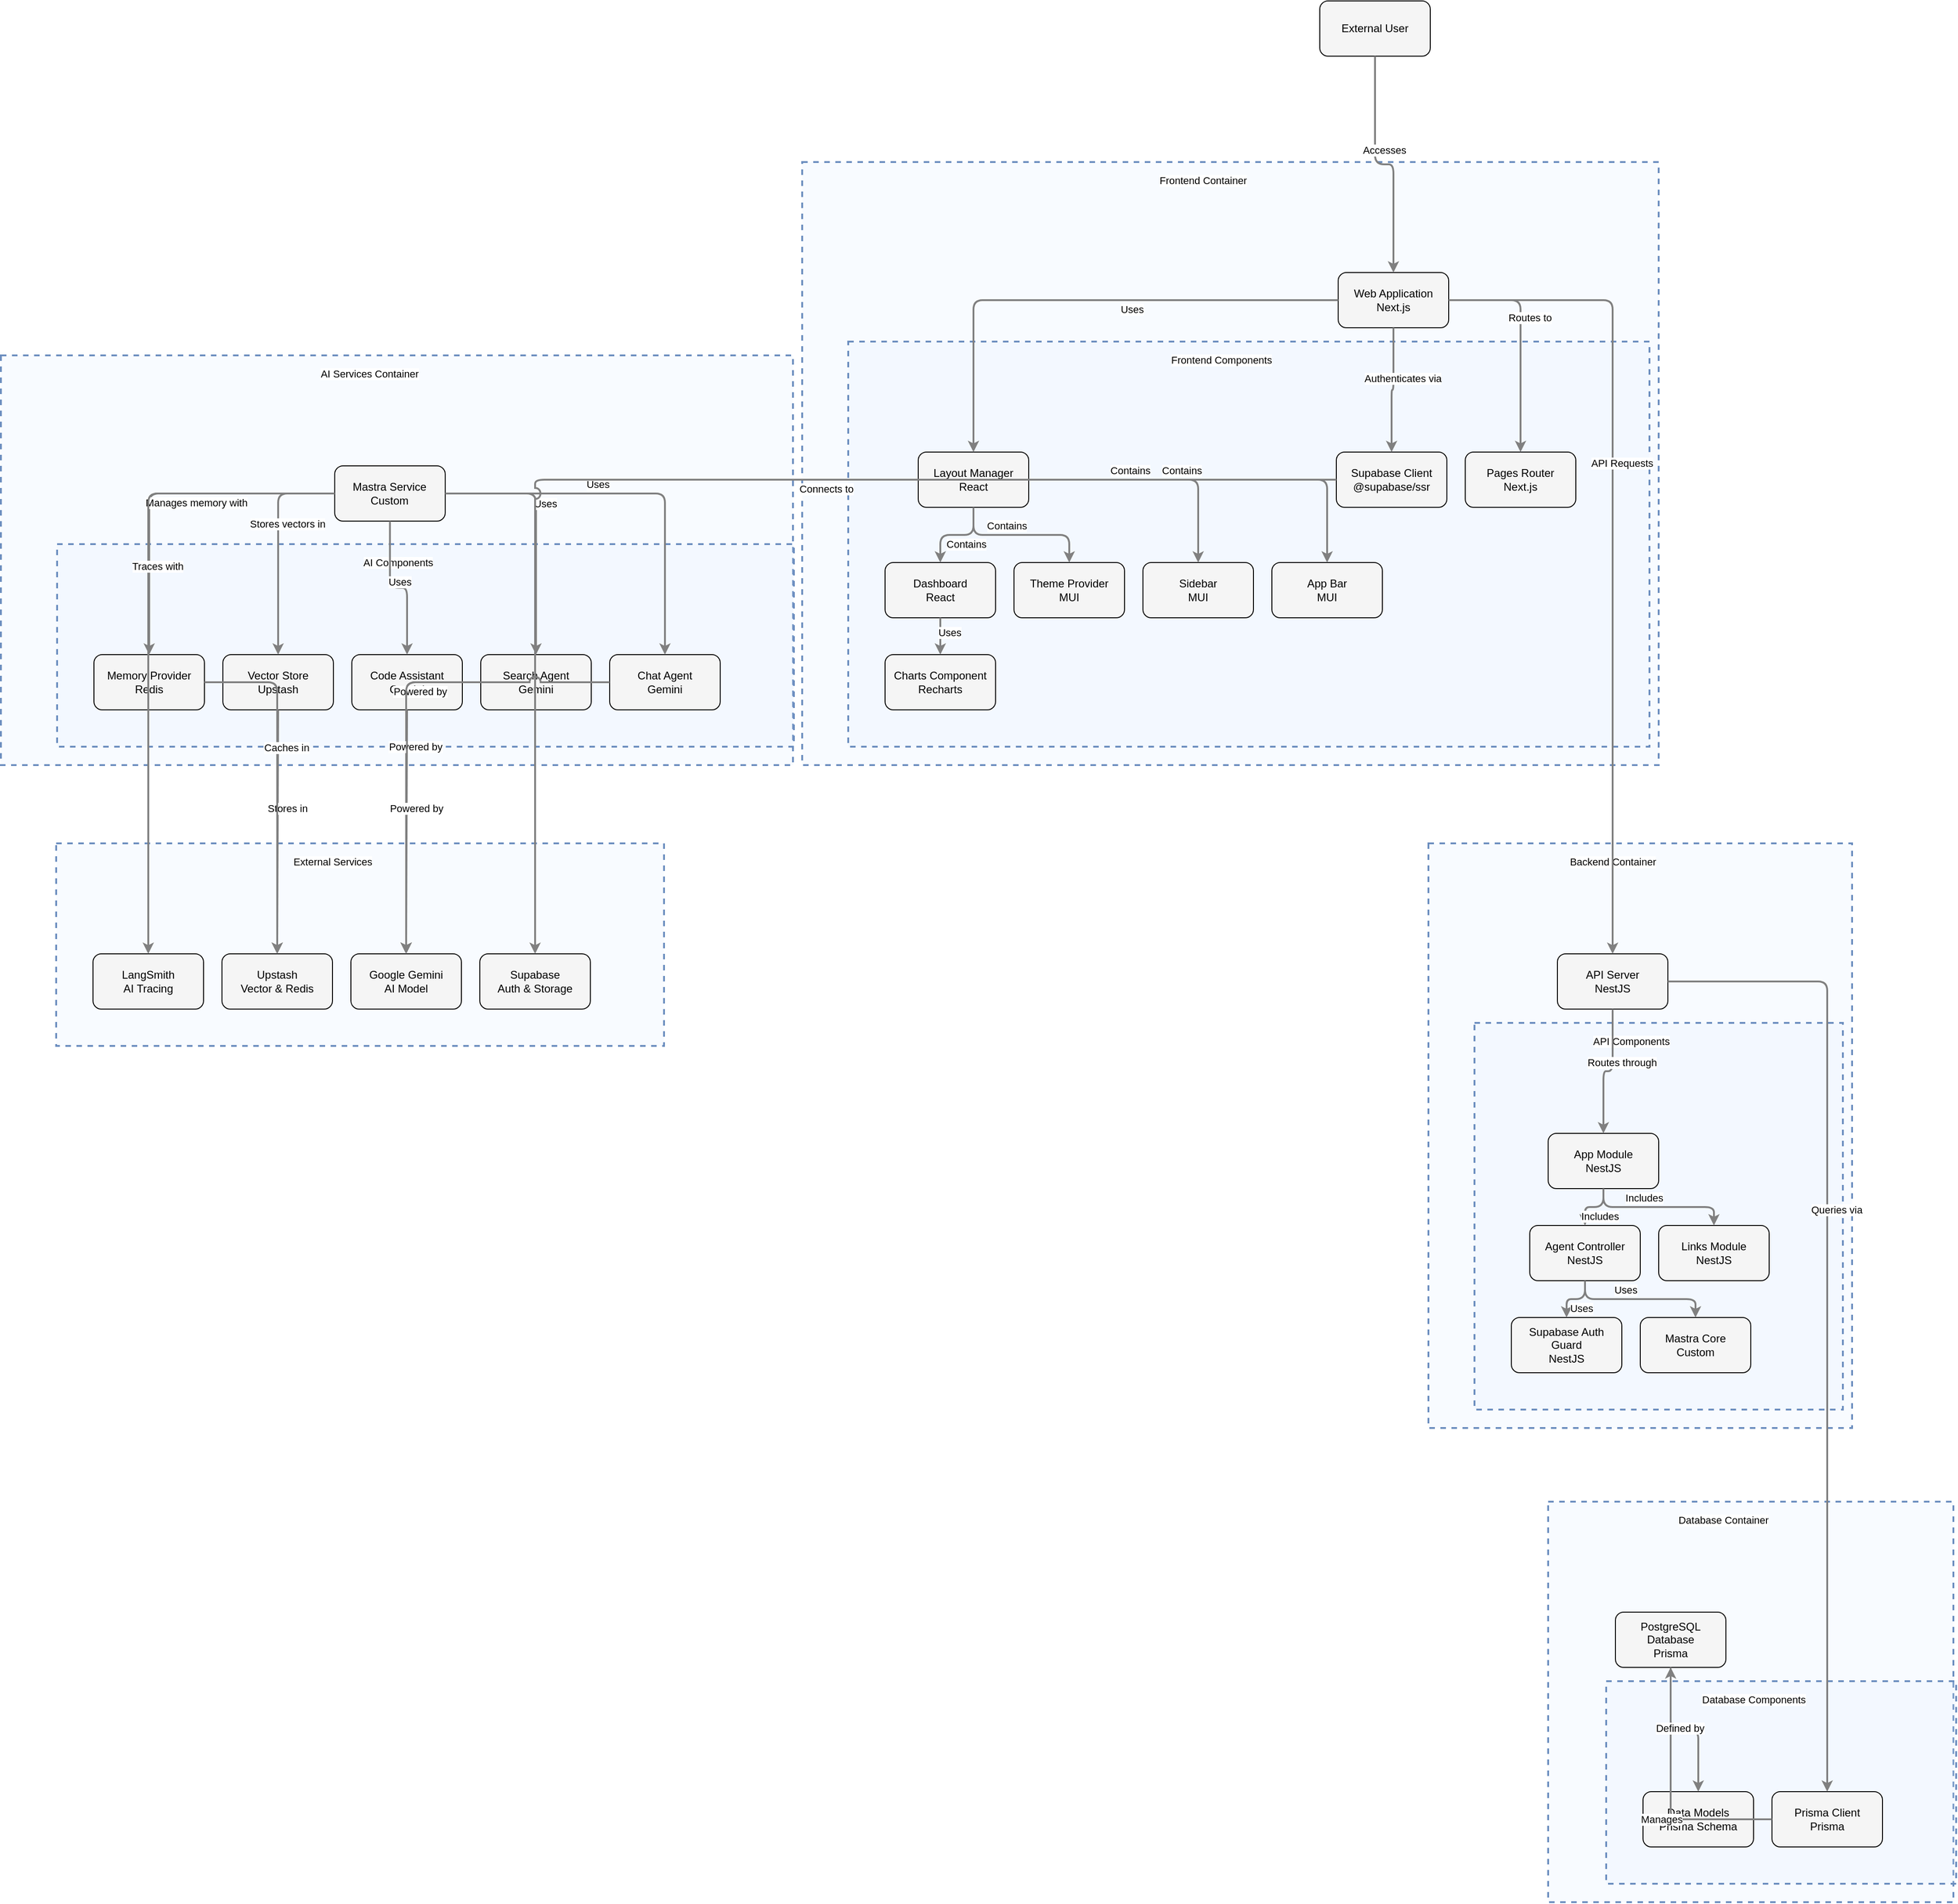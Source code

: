 <?xml version="1.0" encoding="UTF-8"?>
      <mxfile version="14.6.5" type="device">
        <diagram id="codeviz-diagram" name="System Diagram">
          <mxGraphModel dx="1000" dy="1000" grid="1" gridSize="10" guides="1" tooltips="1" connect="1" arrows="1" fold="1" page="1" pageScale="1" pageWidth="1169" pageHeight="827" math="0" shadow="0">
            <root>
              <mxCell id="0"/>
              <mxCell id="1" parent="0"/>
              <mxCell id="subGraph6" value="" style="html=1;whiteSpace=wrap;container=1;fillColor=#dae8fc;strokeColor=#6c8ebf;dashed=1;fillOpacity=20;strokeWidth=2;containerType=none;recursiveResize=0;movable=1;resizable=1;autosize=0;dropTarget=0" vertex="1" parent="subGraph7">
                <mxGeometry x="61" y="205" width="800" height="220" as="geometry"/>
              </mxCell>
              <mxCell id="subGraph6_label" value="AI Components" style="edgeLabel;html=1;align=center;verticalAlign=middle;resizable=0;labelBackgroundColor=white;spacing=5" vertex="1" parent="subGraph7">
                <mxGeometry x="69" y="213" width="724" height="24" as="geometry"/>
              </mxCell>
<mxCell id="subGraph4" value="" style="html=1;whiteSpace=wrap;container=1;fillColor=#dae8fc;strokeColor=#6c8ebf;dashed=1;fillOpacity=20;strokeWidth=2;containerType=none;recursiveResize=0;movable=1;resizable=1;autosize=0;dropTarget=0" vertex="1" parent="subGraph5">
                <mxGeometry x="63" y="195" width="380" height="220" as="geometry"/>
              </mxCell>
              <mxCell id="subGraph4_label" value="Database Components" style="edgeLabel;html=1;align=center;verticalAlign=middle;resizable=0;labelBackgroundColor=white;spacing=5" vertex="1" parent="subGraph5">
                <mxGeometry x="71" y="203" width="304" height="24" as="geometry"/>
              </mxCell>
<mxCell id="subGraph2" value="" style="html=1;whiteSpace=wrap;container=1;fillColor=#dae8fc;strokeColor=#6c8ebf;dashed=1;fillOpacity=20;strokeWidth=2;containerType=none;recursiveResize=0;movable=1;resizable=1;autosize=0;dropTarget=0" vertex="1" parent="subGraph3">
                <mxGeometry x="50" y="195" width="400" height="420" as="geometry"/>
              </mxCell>
              <mxCell id="subGraph2_label" value="API Components" style="edgeLabel;html=1;align=center;verticalAlign=middle;resizable=0;labelBackgroundColor=white;spacing=5" vertex="1" parent="subGraph3">
                <mxGeometry x="58" y="203" width="324" height="24" as="geometry"/>
              </mxCell>
<mxCell id="subGraph0" value="" style="html=1;whiteSpace=wrap;container=1;fillColor=#dae8fc;strokeColor=#6c8ebf;dashed=1;fillOpacity=20;strokeWidth=2;containerType=none;recursiveResize=0;movable=1;resizable=1;autosize=0;dropTarget=0" vertex="1" parent="subGraph1">
                <mxGeometry x="50" y="195" width="870" height="440" as="geometry"/>
              </mxCell>
              <mxCell id="subGraph0_label" value="Frontend Components" style="edgeLabel;html=1;align=center;verticalAlign=middle;resizable=0;labelBackgroundColor=white;spacing=5" vertex="1" parent="subGraph1">
                <mxGeometry x="58" y="203" width="794" height="24" as="geometry"/>
              </mxCell>
<mxCell id="subGraph8" value="" style="html=1;whiteSpace=wrap;container=1;fillColor=#dae8fc;strokeColor=#6c8ebf;dashed=1;fillOpacity=20;strokeWidth=2;containerType=none;recursiveResize=0;movable=1;resizable=1;autosize=0;dropTarget=0" vertex="1" parent="1">
                <mxGeometry x="103" y="927" width="660" height="220" as="geometry"/>
              </mxCell>
              <mxCell id="subGraph8_label" value="External Services" style="edgeLabel;html=1;align=center;verticalAlign=middle;resizable=0;labelBackgroundColor=white;spacing=5" vertex="1" parent="1">
                <mxGeometry x="111" y="935" width="584" height="24" as="geometry"/>
              </mxCell>
<mxCell id="subGraph7" value="" style="html=1;whiteSpace=wrap;container=1;fillColor=#dae8fc;strokeColor=#6c8ebf;dashed=1;fillOpacity=20;strokeWidth=2;containerType=none;recursiveResize=0;movable=1;resizable=1;autosize=0;dropTarget=0" vertex="1" parent="1">
                <mxGeometry x="43" y="397" width="860" height="445" as="geometry"/>
              </mxCell>
              <mxCell id="subGraph7_label" value="AI Services Container" style="edgeLabel;html=1;align=center;verticalAlign=middle;resizable=0;labelBackgroundColor=white;spacing=5" vertex="1" parent="1">
                <mxGeometry x="51" y="405" width="784" height="24" as="geometry"/>
              </mxCell>
<mxCell id="subGraph5" value="" style="html=1;whiteSpace=wrap;container=1;fillColor=#dae8fc;strokeColor=#6c8ebf;dashed=1;fillOpacity=20;strokeWidth=2;containerType=none;recursiveResize=0;movable=1;resizable=1;autosize=0;dropTarget=0" vertex="1" parent="1">
                <mxGeometry x="1723" y="1642" width="440" height="435" as="geometry"/>
              </mxCell>
              <mxCell id="subGraph5_label" value="Database Container" style="edgeLabel;html=1;align=center;verticalAlign=middle;resizable=0;labelBackgroundColor=white;spacing=5" vertex="1" parent="1">
                <mxGeometry x="1731" y="1650" width="364" height="24" as="geometry"/>
              </mxCell>
<mxCell id="subGraph3" value="" style="html=1;whiteSpace=wrap;container=1;fillColor=#dae8fc;strokeColor=#6c8ebf;dashed=1;fillOpacity=20;strokeWidth=2;containerType=none;recursiveResize=0;movable=1;resizable=1;autosize=0;dropTarget=0" vertex="1" parent="1">
                <mxGeometry x="1593" y="927" width="460" height="635" as="geometry"/>
              </mxCell>
              <mxCell id="subGraph3_label" value="Backend Container" style="edgeLabel;html=1;align=center;verticalAlign=middle;resizable=0;labelBackgroundColor=white;spacing=5" vertex="1" parent="1">
                <mxGeometry x="1601" y="935" width="384" height="24" as="geometry"/>
              </mxCell>
<mxCell id="subGraph1" value="" style="html=1;whiteSpace=wrap;container=1;fillColor=#dae8fc;strokeColor=#6c8ebf;dashed=1;fillOpacity=20;strokeWidth=2;containerType=none;recursiveResize=0;movable=1;resizable=1;autosize=0;dropTarget=0" vertex="1" parent="1">
                <mxGeometry x="913" y="187" width="930" height="655" as="geometry"/>
              </mxCell>
              <mxCell id="subGraph1_label" value="Frontend Container" style="edgeLabel;html=1;align=center;verticalAlign=middle;resizable=0;labelBackgroundColor=white;spacing=5" vertex="1" parent="1">
                <mxGeometry x="921" y="195" width="854" height="24" as="geometry"/>
              </mxCell>
              <mxCell id="User" value="External User" style="rounded=1;whiteSpace=wrap;html=1;fillColor=#f5f5f5" vertex="1" parent="1">
                    <mxGeometry x="1475" y="12" width="120" height="60" as="geometry"/>
                  </mxCell>
<mxCell id="WebApp" value="Web Application&lt;br&gt;Next.js" style="rounded=1;whiteSpace=wrap;html=1;fillColor=#f5f5f5" vertex="1" parent="subGraph1">
                    <mxGeometry x="582" y="120" width="120" height="60" as="geometry"/>
                  </mxCell>
<mxCell id="AppLayout" value="Layout Manager&lt;br&gt;React" style="rounded=1;whiteSpace=wrap;html=1;fillColor=#f5f5f5" vertex="1" parent="subGraph0">
                    <mxGeometry x="76" y="120" width="120" height="60" as="geometry"/>
                  </mxCell>
<mxCell id="ThemeProvider" value="Theme Provider&lt;br&gt;MUI" style="rounded=1;whiteSpace=wrap;html=1;fillColor=#f5f5f5" vertex="1" parent="subGraph0">
                    <mxGeometry x="180" y="240" width="120" height="60" as="geometry"/>
                  </mxCell>
<mxCell id="AppBar" value="App Bar&lt;br&gt;MUI" style="rounded=1;whiteSpace=wrap;html=1;fillColor=#f5f5f5" vertex="1" parent="subGraph0">
                    <mxGeometry x="460" y="240" width="120" height="60" as="geometry"/>
                  </mxCell>
<mxCell id="Sidebar" value="Sidebar&lt;br&gt;MUI" style="rounded=1;whiteSpace=wrap;html=1;fillColor=#f5f5f5" vertex="1" parent="subGraph0">
                    <mxGeometry x="320" y="240" width="120" height="60" as="geometry"/>
                  </mxCell>
<mxCell id="Dashboard" value="Dashboard&lt;br&gt;React" style="rounded=1;whiteSpace=wrap;html=1;fillColor=#f5f5f5" vertex="1" parent="subGraph0">
                    <mxGeometry x="40" y="240" width="120" height="60" as="geometry"/>
                  </mxCell>
<mxCell id="Charts" value="Charts Component&lt;br&gt;Recharts" style="rounded=1;whiteSpace=wrap;html=1;fillColor=#f5f5f5" vertex="1" parent="subGraph0">
                    <mxGeometry x="40" y="340" width="120" height="60" as="geometry"/>
                  </mxCell>
<mxCell id="Pages" value="Pages Router&lt;br&gt;Next.js" style="rounded=1;whiteSpace=wrap;html=1;fillColor=#f5f5f5" vertex="1" parent="subGraph0">
                    <mxGeometry x="670" y="120" width="120" height="60" as="geometry"/>
                  </mxCell>
<mxCell id="SupabaseClient" value="Supabase Client&lt;br&gt;@supabase/ssr" style="rounded=1;whiteSpace=wrap;html=1;fillColor=#f5f5f5" vertex="1" parent="subGraph0">
                    <mxGeometry x="530" y="120" width="120" height="60" as="geometry"/>
                  </mxCell>
<mxCell id="NestAPI" value="API Server&lt;br&gt;NestJS" style="rounded=1;whiteSpace=wrap;html=1;fillColor=#f5f5f5" vertex="1" parent="subGraph3">
                    <mxGeometry x="140" y="120" width="120" height="60" as="geometry"/>
                  </mxCell>
<mxCell id="AppModule" value="App Module&lt;br&gt;NestJS" style="rounded=1;whiteSpace=wrap;html=1;fillColor=#f5f5f5" vertex="1" parent="subGraph2">
                    <mxGeometry x="80" y="120" width="120" height="60" as="geometry"/>
                  </mxCell>
<mxCell id="LinksModule" value="Links Module&lt;br&gt;NestJS" style="rounded=1;whiteSpace=wrap;html=1;fillColor=#f5f5f5" vertex="1" parent="subGraph2">
                    <mxGeometry x="200" y="220" width="120" height="60" as="geometry"/>
                  </mxCell>
<mxCell id="AgentController" value="Agent Controller&lt;br&gt;NestJS" style="rounded=1;whiteSpace=wrap;html=1;fillColor=#f5f5f5" vertex="1" parent="subGraph2">
                    <mxGeometry x="60" y="220" width="120" height="60" as="geometry"/>
                  </mxCell>
<mxCell id="MastraCore" value="Mastra Core&lt;br&gt;Custom" style="rounded=1;whiteSpace=wrap;html=1;fillColor=#f5f5f5" vertex="1" parent="subGraph2">
                    <mxGeometry x="180" y="320" width="120" height="60" as="geometry"/>
                  </mxCell>
<mxCell id="AuthGuard" value="Supabase Auth Guard&lt;br&gt;NestJS" style="rounded=1;whiteSpace=wrap;html=1;fillColor=#f5f5f5" vertex="1" parent="subGraph2">
                    <mxGeometry x="40" y="320" width="120" height="60" as="geometry"/>
                  </mxCell>
<mxCell id="PostgresDB" value="PostgreSQL Database&lt;br&gt;Prisma" style="rounded=1;whiteSpace=wrap;html=1;fillColor=#f5f5f5" vertex="1" parent="subGraph5">
                    <mxGeometry x="73" y="120" width="120" height="60" as="geometry"/>
                  </mxCell>
<mxCell id="PrismaClient" value="Prisma Client&lt;br&gt;Prisma" style="rounded=1;whiteSpace=wrap;html=1;fillColor=#f5f5f5" vertex="1" parent="subGraph4">
                    <mxGeometry x="180" y="120" width="120" height="60" as="geometry"/>
                  </mxCell>
<mxCell id="Models" value="Data Models&lt;br&gt;Prisma Schema" style="rounded=1;whiteSpace=wrap;html=1;fillColor=#f5f5f5" vertex="1" parent="subGraph4">
                    <mxGeometry x="40" y="120" width="120" height="60" as="geometry"/>
                  </mxCell>
<mxCell id="MastraService" value="Mastra Service&lt;br&gt;Custom" style="rounded=1;whiteSpace=wrap;html=1;fillColor=#f5f5f5" vertex="1" parent="subGraph7">
                    <mxGeometry x="362.429" y="120" width="120" height="60" as="geometry"/>
                  </mxCell>
<mxCell id="ChatAgent" value="Chat Agent&lt;br&gt;Gemini" style="rounded=1;whiteSpace=wrap;html=1;fillColor=#f5f5f5" vertex="1" parent="subGraph6">
                    <mxGeometry x="600" y="120" width="120" height="60" as="geometry"/>
                  </mxCell>
<mxCell id="SearchAgent" value="Search Agent&lt;br&gt;Gemini" style="rounded=1;whiteSpace=wrap;html=1;fillColor=#f5f5f5" vertex="1" parent="subGraph6">
                    <mxGeometry x="460" y="120" width="120" height="60" as="geometry"/>
                  </mxCell>
<mxCell id="CodeAgent" value="Code Assistant&lt;br&gt;Gemini" style="rounded=1;whiteSpace=wrap;html=1;fillColor=#f5f5f5" vertex="1" parent="subGraph6">
                    <mxGeometry x="320" y="120" width="120" height="60" as="geometry"/>
                  </mxCell>
<mxCell id="VectorStore" value="Vector Store&lt;br&gt;Upstash" style="rounded=1;whiteSpace=wrap;html=1;fillColor=#f5f5f5" vertex="1" parent="subGraph6">
                    <mxGeometry x="180" y="120" width="120" height="60" as="geometry"/>
                  </mxCell>
<mxCell id="MemoryProvider" value="Memory Provider&lt;br&gt;Redis" style="rounded=1;whiteSpace=wrap;html=1;fillColor=#f5f5f5" vertex="1" parent="subGraph6">
                    <mxGeometry x="40" y="120" width="120" height="60" as="geometry"/>
                  </mxCell>
<mxCell id="Supabase" value="Supabase&lt;br&gt;Auth &amp;amp; Storage" style="rounded=1;whiteSpace=wrap;html=1;fillColor=#f5f5f5" vertex="1" parent="subGraph8">
                    <mxGeometry x="460" y="120" width="120" height="60" as="geometry"/>
                  </mxCell>
<mxCell id="Upstash" value="Upstash&lt;br&gt;Vector &amp;amp; Redis" style="rounded=1;whiteSpace=wrap;html=1;fillColor=#f5f5f5" vertex="1" parent="subGraph8">
                    <mxGeometry x="180" y="120" width="120" height="60" as="geometry"/>
                  </mxCell>
<mxCell id="LangSmith" value="LangSmith&lt;br&gt;AI Tracing" style="rounded=1;whiteSpace=wrap;html=1;fillColor=#f5f5f5" vertex="1" parent="subGraph8">
                    <mxGeometry x="40" y="120" width="120" height="60" as="geometry"/>
                  </mxCell>
<mxCell id="Gemini" value="Google Gemini&lt;br&gt;AI Model" style="rounded=1;whiteSpace=wrap;html=1;fillColor=#f5f5f5" vertex="1" parent="subGraph8">
                    <mxGeometry x="320" y="120" width="120" height="60" as="geometry"/>
                  </mxCell>
              <mxCell id="edge-L_User_WebApp_0" style="edgeStyle=orthogonalEdgeStyle;rounded=1;orthogonalLoop=1;jettySize=auto;html=1;strokeColor=#808080;strokeWidth=2;jumpStyle=arc;jumpSize=10;spacing=15;labelBackgroundColor=white;labelBorderColor=none" edge="1" parent="1" source="User" target="WebApp">
                  <mxGeometry relative="1" as="geometry"/>
                </mxCell>
                <mxCell id="edge-L_User_WebApp_0_label" value="Accesses" style="edgeLabel;html=1;align=center;verticalAlign=middle;resizable=0;points=[];" vertex="1" connectable="0" parent="edge-L_User_WebApp_0">
                  <mxGeometry x="-0.2" y="10" relative="1" as="geometry">
                    <mxPoint as="offset"/>
                  </mxGeometry>
                </mxCell>
<mxCell id="edge-L_WebApp_AppLayout_1" style="edgeStyle=orthogonalEdgeStyle;rounded=1;orthogonalLoop=1;jettySize=auto;html=1;strokeColor=#808080;strokeWidth=2;jumpStyle=arc;jumpSize=10;spacing=15;labelBackgroundColor=white;labelBorderColor=none" edge="1" parent="1" source="WebApp" target="AppLayout">
                  <mxGeometry relative="1" as="geometry"/>
                </mxCell>
                <mxCell id="edge-L_WebApp_AppLayout_1_label" value="Uses" style="edgeLabel;html=1;align=center;verticalAlign=middle;resizable=0;points=[];" vertex="1" connectable="0" parent="edge-L_WebApp_AppLayout_1">
                  <mxGeometry x="-0.2" y="10" relative="1" as="geometry">
                    <mxPoint as="offset"/>
                  </mxGeometry>
                </mxCell>
<mxCell id="edge-L_AppLayout_ThemeProvider_2" style="edgeStyle=orthogonalEdgeStyle;rounded=1;orthogonalLoop=1;jettySize=auto;html=1;strokeColor=#808080;strokeWidth=2;jumpStyle=arc;jumpSize=10;spacing=15;labelBackgroundColor=white;labelBorderColor=none" edge="1" parent="1" source="AppLayout" target="ThemeProvider">
                  <mxGeometry relative="1" as="geometry"/>
                </mxCell>
                <mxCell id="edge-L_AppLayout_ThemeProvider_2_label" value="Contains" style="edgeLabel;html=1;align=center;verticalAlign=middle;resizable=0;points=[];" vertex="1" connectable="0" parent="edge-L_AppLayout_ThemeProvider_2">
                  <mxGeometry x="-0.2" y="10" relative="1" as="geometry">
                    <mxPoint as="offset"/>
                  </mxGeometry>
                </mxCell>
<mxCell id="edge-L_AppLayout_AppBar_3" style="edgeStyle=orthogonalEdgeStyle;rounded=1;orthogonalLoop=1;jettySize=auto;html=1;strokeColor=#808080;strokeWidth=2;jumpStyle=arc;jumpSize=10;spacing=15;labelBackgroundColor=white;labelBorderColor=none" edge="1" parent="1" source="AppLayout" target="AppBar">
                  <mxGeometry relative="1" as="geometry"/>
                </mxCell>
                <mxCell id="edge-L_AppLayout_AppBar_3_label" value="Contains" style="edgeLabel;html=1;align=center;verticalAlign=middle;resizable=0;points=[];" vertex="1" connectable="0" parent="edge-L_AppLayout_AppBar_3">
                  <mxGeometry x="-0.2" y="10" relative="1" as="geometry">
                    <mxPoint as="offset"/>
                  </mxGeometry>
                </mxCell>
<mxCell id="edge-L_AppLayout_Sidebar_4" style="edgeStyle=orthogonalEdgeStyle;rounded=1;orthogonalLoop=1;jettySize=auto;html=1;strokeColor=#808080;strokeWidth=2;jumpStyle=arc;jumpSize=10;spacing=15;labelBackgroundColor=white;labelBorderColor=none" edge="1" parent="1" source="AppLayout" target="Sidebar">
                  <mxGeometry relative="1" as="geometry"/>
                </mxCell>
                <mxCell id="edge-L_AppLayout_Sidebar_4_label" value="Contains" style="edgeLabel;html=1;align=center;verticalAlign=middle;resizable=0;points=[];" vertex="1" connectable="0" parent="edge-L_AppLayout_Sidebar_4">
                  <mxGeometry x="-0.2" y="10" relative="1" as="geometry">
                    <mxPoint as="offset"/>
                  </mxGeometry>
                </mxCell>
<mxCell id="edge-L_AppLayout_Dashboard_5" style="edgeStyle=orthogonalEdgeStyle;rounded=1;orthogonalLoop=1;jettySize=auto;html=1;strokeColor=#808080;strokeWidth=2;jumpStyle=arc;jumpSize=10;spacing=15;labelBackgroundColor=white;labelBorderColor=none" edge="1" parent="1" source="AppLayout" target="Dashboard">
                  <mxGeometry relative="1" as="geometry"/>
                </mxCell>
                <mxCell id="edge-L_AppLayout_Dashboard_5_label" value="Contains" style="edgeLabel;html=1;align=center;verticalAlign=middle;resizable=0;points=[];" vertex="1" connectable="0" parent="edge-L_AppLayout_Dashboard_5">
                  <mxGeometry x="-0.2" y="10" relative="1" as="geometry">
                    <mxPoint as="offset"/>
                  </mxGeometry>
                </mxCell>
<mxCell id="edge-L_Dashboard_Charts_6" style="edgeStyle=orthogonalEdgeStyle;rounded=1;orthogonalLoop=1;jettySize=auto;html=1;strokeColor=#808080;strokeWidth=2;jumpStyle=arc;jumpSize=10;spacing=15;labelBackgroundColor=white;labelBorderColor=none" edge="1" parent="1" source="Dashboard" target="Charts">
                  <mxGeometry relative="1" as="geometry"/>
                </mxCell>
                <mxCell id="edge-L_Dashboard_Charts_6_label" value="Uses" style="edgeLabel;html=1;align=center;verticalAlign=middle;resizable=0;points=[];" vertex="1" connectable="0" parent="edge-L_Dashboard_Charts_6">
                  <mxGeometry x="-0.2" y="10" relative="1" as="geometry">
                    <mxPoint as="offset"/>
                  </mxGeometry>
                </mxCell>
<mxCell id="edge-L_WebApp_Pages_7" style="edgeStyle=orthogonalEdgeStyle;rounded=1;orthogonalLoop=1;jettySize=auto;html=1;strokeColor=#808080;strokeWidth=2;jumpStyle=arc;jumpSize=10;spacing=15;labelBackgroundColor=white;labelBorderColor=none" edge="1" parent="1" source="WebApp" target="Pages">
                  <mxGeometry relative="1" as="geometry"/>
                </mxCell>
                <mxCell id="edge-L_WebApp_Pages_7_label" value="Routes to" style="edgeLabel;html=1;align=center;verticalAlign=middle;resizable=0;points=[];" vertex="1" connectable="0" parent="edge-L_WebApp_Pages_7">
                  <mxGeometry x="-0.2" y="10" relative="1" as="geometry">
                    <mxPoint as="offset"/>
                  </mxGeometry>
                </mxCell>
<mxCell id="edge-L_WebApp_SupabaseClient_8" style="edgeStyle=orthogonalEdgeStyle;rounded=1;orthogonalLoop=1;jettySize=auto;html=1;strokeColor=#808080;strokeWidth=2;jumpStyle=arc;jumpSize=10;spacing=15;labelBackgroundColor=white;labelBorderColor=none" edge="1" parent="1" source="WebApp" target="SupabaseClient">
                  <mxGeometry relative="1" as="geometry"/>
                </mxCell>
                <mxCell id="edge-L_WebApp_SupabaseClient_8_label" value="Authenticates via" style="edgeLabel;html=1;align=center;verticalAlign=middle;resizable=0;points=[];" vertex="1" connectable="0" parent="edge-L_WebApp_SupabaseClient_8">
                  <mxGeometry x="-0.2" y="10" relative="1" as="geometry">
                    <mxPoint as="offset"/>
                  </mxGeometry>
                </mxCell>
<mxCell id="edge-L_WebApp_NestAPI_9" style="edgeStyle=orthogonalEdgeStyle;rounded=1;orthogonalLoop=1;jettySize=auto;html=1;strokeColor=#808080;strokeWidth=2;jumpStyle=arc;jumpSize=10;spacing=15;labelBackgroundColor=white;labelBorderColor=none" edge="1" parent="1" source="WebApp" target="NestAPI">
                  <mxGeometry relative="1" as="geometry"/>
                </mxCell>
                <mxCell id="edge-L_WebApp_NestAPI_9_label" value="API Requests" style="edgeLabel;html=1;align=center;verticalAlign=middle;resizable=0;points=[];" vertex="1" connectable="0" parent="edge-L_WebApp_NestAPI_9">
                  <mxGeometry x="-0.2" y="10" relative="1" as="geometry">
                    <mxPoint as="offset"/>
                  </mxGeometry>
                </mxCell>
<mxCell id="edge-L_NestAPI_AppModule_10" style="edgeStyle=orthogonalEdgeStyle;rounded=1;orthogonalLoop=1;jettySize=auto;html=1;strokeColor=#808080;strokeWidth=2;jumpStyle=arc;jumpSize=10;spacing=15;labelBackgroundColor=white;labelBorderColor=none" edge="1" parent="1" source="NestAPI" target="AppModule">
                  <mxGeometry relative="1" as="geometry"/>
                </mxCell>
                <mxCell id="edge-L_NestAPI_AppModule_10_label" value="Routes through" style="edgeLabel;html=1;align=center;verticalAlign=middle;resizable=0;points=[];" vertex="1" connectable="0" parent="edge-L_NestAPI_AppModule_10">
                  <mxGeometry x="-0.2" y="10" relative="1" as="geometry">
                    <mxPoint as="offset"/>
                  </mxGeometry>
                </mxCell>
<mxCell id="edge-L_AppModule_LinksModule_11" style="edgeStyle=orthogonalEdgeStyle;rounded=1;orthogonalLoop=1;jettySize=auto;html=1;strokeColor=#808080;strokeWidth=2;jumpStyle=arc;jumpSize=10;spacing=15;labelBackgroundColor=white;labelBorderColor=none" edge="1" parent="1" source="AppModule" target="LinksModule">
                  <mxGeometry relative="1" as="geometry"/>
                </mxCell>
                <mxCell id="edge-L_AppModule_LinksModule_11_label" value="Includes" style="edgeLabel;html=1;align=center;verticalAlign=middle;resizable=0;points=[];" vertex="1" connectable="0" parent="edge-L_AppModule_LinksModule_11">
                  <mxGeometry x="-0.2" y="10" relative="1" as="geometry">
                    <mxPoint as="offset"/>
                  </mxGeometry>
                </mxCell>
<mxCell id="edge-L_AppModule_AgentController_12" style="edgeStyle=orthogonalEdgeStyle;rounded=1;orthogonalLoop=1;jettySize=auto;html=1;strokeColor=#808080;strokeWidth=2;jumpStyle=arc;jumpSize=10;spacing=15;labelBackgroundColor=white;labelBorderColor=none" edge="1" parent="1" source="AppModule" target="AgentController">
                  <mxGeometry relative="1" as="geometry"/>
                </mxCell>
                <mxCell id="edge-L_AppModule_AgentController_12_label" value="Includes" style="edgeLabel;html=1;align=center;verticalAlign=middle;resizable=0;points=[];" vertex="1" connectable="0" parent="edge-L_AppModule_AgentController_12">
                  <mxGeometry x="-0.2" y="10" relative="1" as="geometry">
                    <mxPoint as="offset"/>
                  </mxGeometry>
                </mxCell>
<mxCell id="edge-L_AgentController_AuthGuard_13" style="edgeStyle=orthogonalEdgeStyle;rounded=1;orthogonalLoop=1;jettySize=auto;html=1;strokeColor=#808080;strokeWidth=2;jumpStyle=arc;jumpSize=10;spacing=15;labelBackgroundColor=white;labelBorderColor=none" edge="1" parent="1" source="AgentController" target="AuthGuard">
                  <mxGeometry relative="1" as="geometry"/>
                </mxCell>
                <mxCell id="edge-L_AgentController_AuthGuard_13_label" value="Uses" style="edgeLabel;html=1;align=center;verticalAlign=middle;resizable=0;points=[];" vertex="1" connectable="0" parent="edge-L_AgentController_AuthGuard_13">
                  <mxGeometry x="-0.2" y="10" relative="1" as="geometry">
                    <mxPoint as="offset"/>
                  </mxGeometry>
                </mxCell>
<mxCell id="edge-L_AgentController_MastraCore_14" style="edgeStyle=orthogonalEdgeStyle;rounded=1;orthogonalLoop=1;jettySize=auto;html=1;strokeColor=#808080;strokeWidth=2;jumpStyle=arc;jumpSize=10;spacing=15;labelBackgroundColor=white;labelBorderColor=none" edge="1" parent="1" source="AgentController" target="MastraCore">
                  <mxGeometry relative="1" as="geometry"/>
                </mxCell>
                <mxCell id="edge-L_AgentController_MastraCore_14_label" value="Uses" style="edgeLabel;html=1;align=center;verticalAlign=middle;resizable=0;points=[];" vertex="1" connectable="0" parent="edge-L_AgentController_MastraCore_14">
                  <mxGeometry x="-0.2" y="10" relative="1" as="geometry">
                    <mxPoint as="offset"/>
                  </mxGeometry>
                </mxCell>
<mxCell id="edge-L_NestAPI_PrismaClient_15" style="edgeStyle=orthogonalEdgeStyle;rounded=1;orthogonalLoop=1;jettySize=auto;html=1;strokeColor=#808080;strokeWidth=2;jumpStyle=arc;jumpSize=10;spacing=15;labelBackgroundColor=white;labelBorderColor=none" edge="1" parent="1" source="NestAPI" target="PrismaClient">
                  <mxGeometry relative="1" as="geometry"/>
                </mxCell>
                <mxCell id="edge-L_NestAPI_PrismaClient_15_label" value="Queries via" style="edgeLabel;html=1;align=center;verticalAlign=middle;resizable=0;points=[];" vertex="1" connectable="0" parent="edge-L_NestAPI_PrismaClient_15">
                  <mxGeometry x="-0.2" y="10" relative="1" as="geometry">
                    <mxPoint as="offset"/>
                  </mxGeometry>
                </mxCell>
<mxCell id="edge-L_PrismaClient_PostgresDB_16" style="edgeStyle=orthogonalEdgeStyle;rounded=1;orthogonalLoop=1;jettySize=auto;html=1;strokeColor=#808080;strokeWidth=2;jumpStyle=arc;jumpSize=10;spacing=15;labelBackgroundColor=white;labelBorderColor=none" edge="1" parent="1" source="PrismaClient" target="PostgresDB">
                  <mxGeometry relative="1" as="geometry"/>
                </mxCell>
                <mxCell id="edge-L_PrismaClient_PostgresDB_16_label" value="Manages" style="edgeLabel;html=1;align=center;verticalAlign=middle;resizable=0;points=[];" vertex="1" connectable="0" parent="edge-L_PrismaClient_PostgresDB_16">
                  <mxGeometry x="-0.2" y="10" relative="1" as="geometry">
                    <mxPoint as="offset"/>
                  </mxGeometry>
                </mxCell>
<mxCell id="edge-L_PostgresDB_Models_17" style="edgeStyle=orthogonalEdgeStyle;rounded=1;orthogonalLoop=1;jettySize=auto;html=1;strokeColor=#808080;strokeWidth=2;jumpStyle=arc;jumpSize=10;spacing=15;labelBackgroundColor=white;labelBorderColor=none" edge="1" parent="1" source="PostgresDB" target="Models">
                  <mxGeometry relative="1" as="geometry"/>
                </mxCell>
                <mxCell id="edge-L_PostgresDB_Models_17_label" value="Defined by" style="edgeLabel;html=1;align=center;verticalAlign=middle;resizable=0;points=[];" vertex="1" connectable="0" parent="edge-L_PostgresDB_Models_17">
                  <mxGeometry x="-0.2" y="10" relative="1" as="geometry">
                    <mxPoint as="offset"/>
                  </mxGeometry>
                </mxCell>
<mxCell id="edge-L_MastraService_ChatAgent_18" style="edgeStyle=orthogonalEdgeStyle;rounded=1;orthogonalLoop=1;jettySize=auto;html=1;strokeColor=#808080;strokeWidth=2;jumpStyle=arc;jumpSize=10;spacing=15;labelBackgroundColor=white;labelBorderColor=none" edge="1" parent="1" source="MastraService" target="ChatAgent">
                  <mxGeometry relative="1" as="geometry"/>
                </mxCell>
                <mxCell id="edge-L_MastraService_ChatAgent_18_label" value="Uses" style="edgeLabel;html=1;align=center;verticalAlign=middle;resizable=0;points=[];" vertex="1" connectable="0" parent="edge-L_MastraService_ChatAgent_18">
                  <mxGeometry x="-0.2" y="10" relative="1" as="geometry">
                    <mxPoint as="offset"/>
                  </mxGeometry>
                </mxCell>
<mxCell id="edge-L_MastraService_SearchAgent_19" style="edgeStyle=orthogonalEdgeStyle;rounded=1;orthogonalLoop=1;jettySize=auto;html=1;strokeColor=#808080;strokeWidth=2;jumpStyle=arc;jumpSize=10;spacing=15;labelBackgroundColor=white;labelBorderColor=none" edge="1" parent="1" source="MastraService" target="SearchAgent">
                  <mxGeometry relative="1" as="geometry"/>
                </mxCell>
                <mxCell id="edge-L_MastraService_SearchAgent_19_label" value="Uses" style="edgeLabel;html=1;align=center;verticalAlign=middle;resizable=0;points=[];" vertex="1" connectable="0" parent="edge-L_MastraService_SearchAgent_19">
                  <mxGeometry x="-0.2" y="10" relative="1" as="geometry">
                    <mxPoint as="offset"/>
                  </mxGeometry>
                </mxCell>
<mxCell id="edge-L_MastraService_CodeAgent_20" style="edgeStyle=orthogonalEdgeStyle;rounded=1;orthogonalLoop=1;jettySize=auto;html=1;strokeColor=#808080;strokeWidth=2;jumpStyle=arc;jumpSize=10;spacing=15;labelBackgroundColor=white;labelBorderColor=none" edge="1" parent="1" source="MastraService" target="CodeAgent">
                  <mxGeometry relative="1" as="geometry"/>
                </mxCell>
                <mxCell id="edge-L_MastraService_CodeAgent_20_label" value="Uses" style="edgeLabel;html=1;align=center;verticalAlign=middle;resizable=0;points=[];" vertex="1" connectable="0" parent="edge-L_MastraService_CodeAgent_20">
                  <mxGeometry x="-0.2" y="10" relative="1" as="geometry">
                    <mxPoint as="offset"/>
                  </mxGeometry>
                </mxCell>
<mxCell id="edge-L_MastraService_VectorStore_21" style="edgeStyle=orthogonalEdgeStyle;rounded=1;orthogonalLoop=1;jettySize=auto;html=1;strokeColor=#808080;strokeWidth=2;jumpStyle=arc;jumpSize=10;spacing=15;labelBackgroundColor=white;labelBorderColor=none" edge="1" parent="1" source="MastraService" target="VectorStore">
                  <mxGeometry relative="1" as="geometry"/>
                </mxCell>
                <mxCell id="edge-L_MastraService_VectorStore_21_label" value="Stores vectors in" style="edgeLabel;html=1;align=center;verticalAlign=middle;resizable=0;points=[];" vertex="1" connectable="0" parent="edge-L_MastraService_VectorStore_21">
                  <mxGeometry x="-0.2" y="10" relative="1" as="geometry">
                    <mxPoint as="offset"/>
                  </mxGeometry>
                </mxCell>
<mxCell id="edge-L_MastraService_MemoryProvider_22" style="edgeStyle=orthogonalEdgeStyle;rounded=1;orthogonalLoop=1;jettySize=auto;html=1;strokeColor=#808080;strokeWidth=2;jumpStyle=arc;jumpSize=10;spacing=15;labelBackgroundColor=white;labelBorderColor=none" edge="1" parent="1" source="MastraService" target="MemoryProvider">
                  <mxGeometry relative="1" as="geometry"/>
                </mxCell>
                <mxCell id="edge-L_MastraService_MemoryProvider_22_label" value="Manages memory with" style="edgeLabel;html=1;align=center;verticalAlign=middle;resizable=0;points=[];" vertex="1" connectable="0" parent="edge-L_MastraService_MemoryProvider_22">
                  <mxGeometry x="-0.2" y="10" relative="1" as="geometry">
                    <mxPoint as="offset"/>
                  </mxGeometry>
                </mxCell>
<mxCell id="edge-L_SupabaseClient_Supabase_23" style="edgeStyle=orthogonalEdgeStyle;rounded=1;orthogonalLoop=1;jettySize=auto;html=1;strokeColor=#808080;strokeWidth=2;jumpStyle=arc;jumpSize=10;spacing=15;labelBackgroundColor=white;labelBorderColor=none" edge="1" parent="1" source="SupabaseClient" target="Supabase">
                  <mxGeometry relative="1" as="geometry"/>
                </mxCell>
                <mxCell id="edge-L_SupabaseClient_Supabase_23_label" value="Connects to" style="edgeLabel;html=1;align=center;verticalAlign=middle;resizable=0;points=[];" vertex="1" connectable="0" parent="edge-L_SupabaseClient_Supabase_23">
                  <mxGeometry x="-0.2" y="10" relative="1" as="geometry">
                    <mxPoint as="offset"/>
                  </mxGeometry>
                </mxCell>
<mxCell id="edge-L_VectorStore_Upstash_24" style="edgeStyle=orthogonalEdgeStyle;rounded=1;orthogonalLoop=1;jettySize=auto;html=1;strokeColor=#808080;strokeWidth=2;jumpStyle=arc;jumpSize=10;spacing=15;labelBackgroundColor=white;labelBorderColor=none" edge="1" parent="1" source="VectorStore" target="Upstash">
                  <mxGeometry relative="1" as="geometry"/>
                </mxCell>
                <mxCell id="edge-L_VectorStore_Upstash_24_label" value="Stores in" style="edgeLabel;html=1;align=center;verticalAlign=middle;resizable=0;points=[];" vertex="1" connectable="0" parent="edge-L_VectorStore_Upstash_24">
                  <mxGeometry x="-0.2" y="10" relative="1" as="geometry">
                    <mxPoint as="offset"/>
                  </mxGeometry>
                </mxCell>
<mxCell id="edge-L_MemoryProvider_Upstash_25" style="edgeStyle=orthogonalEdgeStyle;rounded=1;orthogonalLoop=1;jettySize=auto;html=1;strokeColor=#808080;strokeWidth=2;jumpStyle=arc;jumpSize=10;spacing=15;labelBackgroundColor=white;labelBorderColor=none" edge="1" parent="1" source="MemoryProvider" target="Upstash">
                  <mxGeometry relative="1" as="geometry"/>
                </mxCell>
                <mxCell id="edge-L_MemoryProvider_Upstash_25_label" value="Caches in" style="edgeLabel;html=1;align=center;verticalAlign=middle;resizable=0;points=[];" vertex="1" connectable="0" parent="edge-L_MemoryProvider_Upstash_25">
                  <mxGeometry x="-0.2" y="10" relative="1" as="geometry">
                    <mxPoint as="offset"/>
                  </mxGeometry>
                </mxCell>
<mxCell id="edge-L_MastraService_LangSmith_26" style="edgeStyle=orthogonalEdgeStyle;rounded=1;orthogonalLoop=1;jettySize=auto;html=1;strokeColor=#808080;strokeWidth=2;jumpStyle=arc;jumpSize=10;spacing=15;labelBackgroundColor=white;labelBorderColor=none" edge="1" parent="1" source="MastraService" target="LangSmith">
                  <mxGeometry relative="1" as="geometry"/>
                </mxCell>
                <mxCell id="edge-L_MastraService_LangSmith_26_label" value="Traces with" style="edgeLabel;html=1;align=center;verticalAlign=middle;resizable=0;points=[];" vertex="1" connectable="0" parent="edge-L_MastraService_LangSmith_26">
                  <mxGeometry x="-0.2" y="10" relative="1" as="geometry">
                    <mxPoint as="offset"/>
                  </mxGeometry>
                </mxCell>
<mxCell id="edge-L_ChatAgent_Gemini_27" style="edgeStyle=orthogonalEdgeStyle;rounded=1;orthogonalLoop=1;jettySize=auto;html=1;strokeColor=#808080;strokeWidth=2;jumpStyle=arc;jumpSize=10;spacing=15;labelBackgroundColor=white;labelBorderColor=none" edge="1" parent="1" source="ChatAgent" target="Gemini">
                  <mxGeometry relative="1" as="geometry"/>
                </mxCell>
                <mxCell id="edge-L_ChatAgent_Gemini_27_label" value="Powered by" style="edgeLabel;html=1;align=center;verticalAlign=middle;resizable=0;points=[];" vertex="1" connectable="0" parent="edge-L_ChatAgent_Gemini_27">
                  <mxGeometry x="-0.2" y="10" relative="1" as="geometry">
                    <mxPoint as="offset"/>
                  </mxGeometry>
                </mxCell>
<mxCell id="edge-L_SearchAgent_Gemini_28" style="edgeStyle=orthogonalEdgeStyle;rounded=1;orthogonalLoop=1;jettySize=auto;html=1;strokeColor=#808080;strokeWidth=2;jumpStyle=arc;jumpSize=10;spacing=15;labelBackgroundColor=white;labelBorderColor=none" edge="1" parent="1" source="SearchAgent" target="Gemini">
                  <mxGeometry relative="1" as="geometry"/>
                </mxCell>
                <mxCell id="edge-L_SearchAgent_Gemini_28_label" value="Powered by" style="edgeLabel;html=1;align=center;verticalAlign=middle;resizable=0;points=[];" vertex="1" connectable="0" parent="edge-L_SearchAgent_Gemini_28">
                  <mxGeometry x="-0.2" y="10" relative="1" as="geometry">
                    <mxPoint as="offset"/>
                  </mxGeometry>
                </mxCell>
<mxCell id="edge-L_CodeAgent_Gemini_29" style="edgeStyle=orthogonalEdgeStyle;rounded=1;orthogonalLoop=1;jettySize=auto;html=1;strokeColor=#808080;strokeWidth=2;jumpStyle=arc;jumpSize=10;spacing=15;labelBackgroundColor=white;labelBorderColor=none" edge="1" parent="1" source="CodeAgent" target="Gemini">
                  <mxGeometry relative="1" as="geometry"/>
                </mxCell>
                <mxCell id="edge-L_CodeAgent_Gemini_29_label" value="Powered by" style="edgeLabel;html=1;align=center;verticalAlign=middle;resizable=0;points=[];" vertex="1" connectable="0" parent="edge-L_CodeAgent_Gemini_29">
                  <mxGeometry x="-0.2" y="10" relative="1" as="geometry">
                    <mxPoint as="offset"/>
                  </mxGeometry>
                </mxCell>
            </root>
          </mxGraphModel>
        </diagram>
      </mxfile>